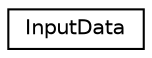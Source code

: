 digraph "Graphical Class Hierarchy"
{
  edge [fontname="Helvetica",fontsize="10",labelfontname="Helvetica",labelfontsize="10"];
  node [fontname="Helvetica",fontsize="10",shape=record];
  rankdir="LR";
  Node1 [label="InputData",height=0.2,width=0.4,color="black", fillcolor="white", style="filled",URL="$d7/d0c/class_input_data.html"];
}
